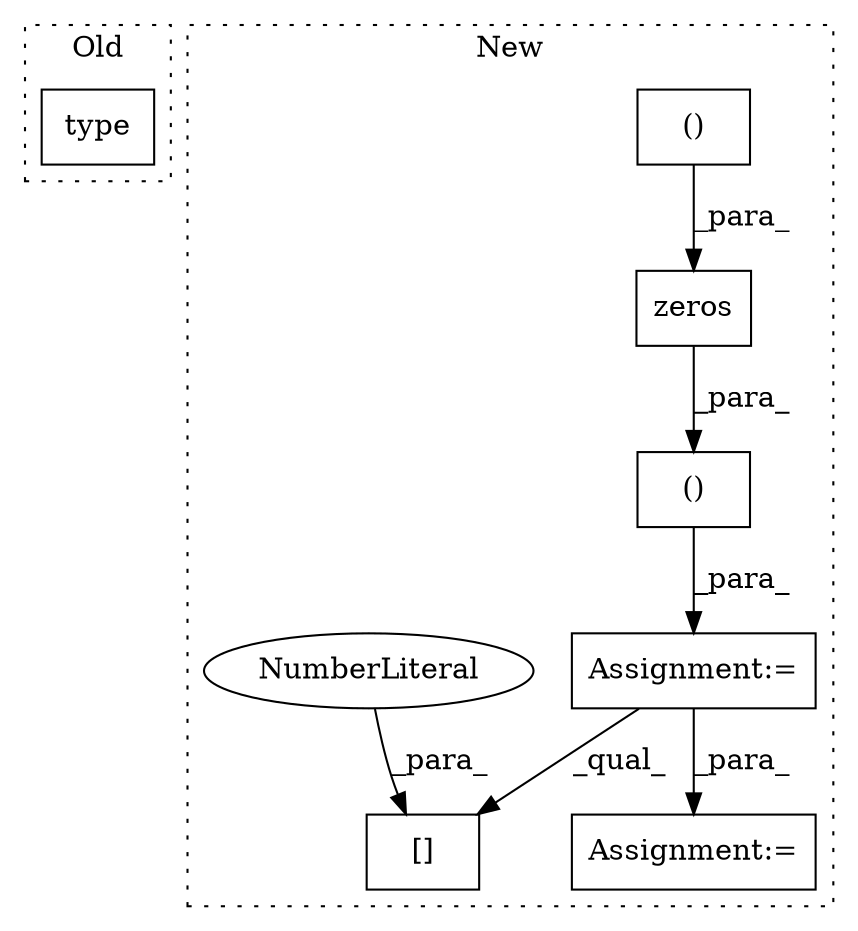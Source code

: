 digraph G {
subgraph cluster0 {
1 [label="type" a="32" s="1387,1398" l="5,1" shape="box"];
label = "Old";
style="dotted";
}
subgraph cluster1 {
2 [label="zeros" a="32" s="1358,1384" l="11,2" shape="box"];
3 [label="Assignment:=" a="7" s="1458" l="1" shape="box"];
4 [label="[]" a="2" s="1657,1669" l="11,1" shape="box"];
5 [label="()" a="106" s="1369" l="15" shape="box"];
6 [label="NumberLiteral" a="34" s="1668" l="1" shape="ellipse"];
7 [label="()" a="106" s="1334" l="52" shape="box"];
8 [label="Assignment:=" a="7" s="1642" l="1" shape="box"];
label = "New";
style="dotted";
}
2 -> 7 [label="_para_"];
3 -> 4 [label="_qual_"];
3 -> 8 [label="_para_"];
5 -> 2 [label="_para_"];
6 -> 4 [label="_para_"];
7 -> 3 [label="_para_"];
}